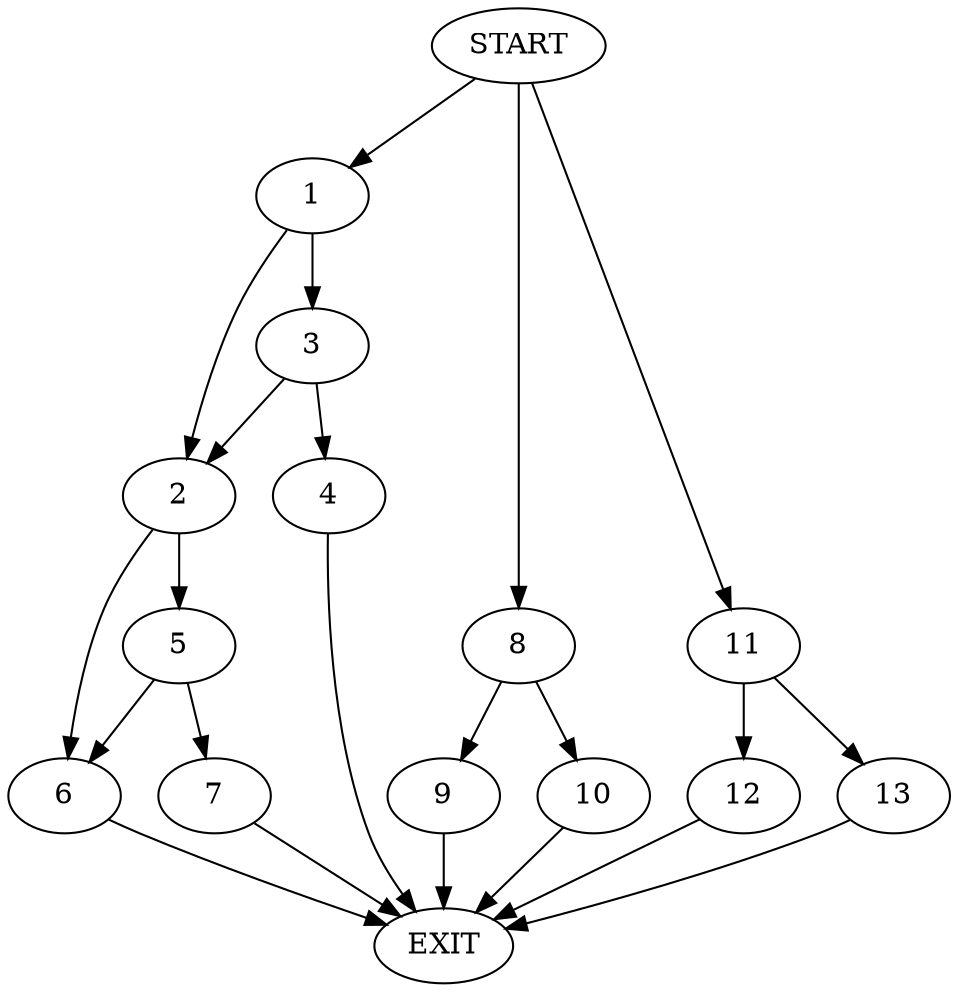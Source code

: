 digraph {
0 [label="START"]
14 [label="EXIT"]
0 -> 1
1 -> 2
1 -> 3
3 -> 2
3 -> 4
2 -> 5
2 -> 6
4 -> 14
5 -> 7
5 -> 6
6 -> 14
0 -> 8
8 -> 9
8 -> 10
10 -> 14
9 -> 14
7 -> 14
0 -> 11
11 -> 12
11 -> 13
12 -> 14
13 -> 14
}
